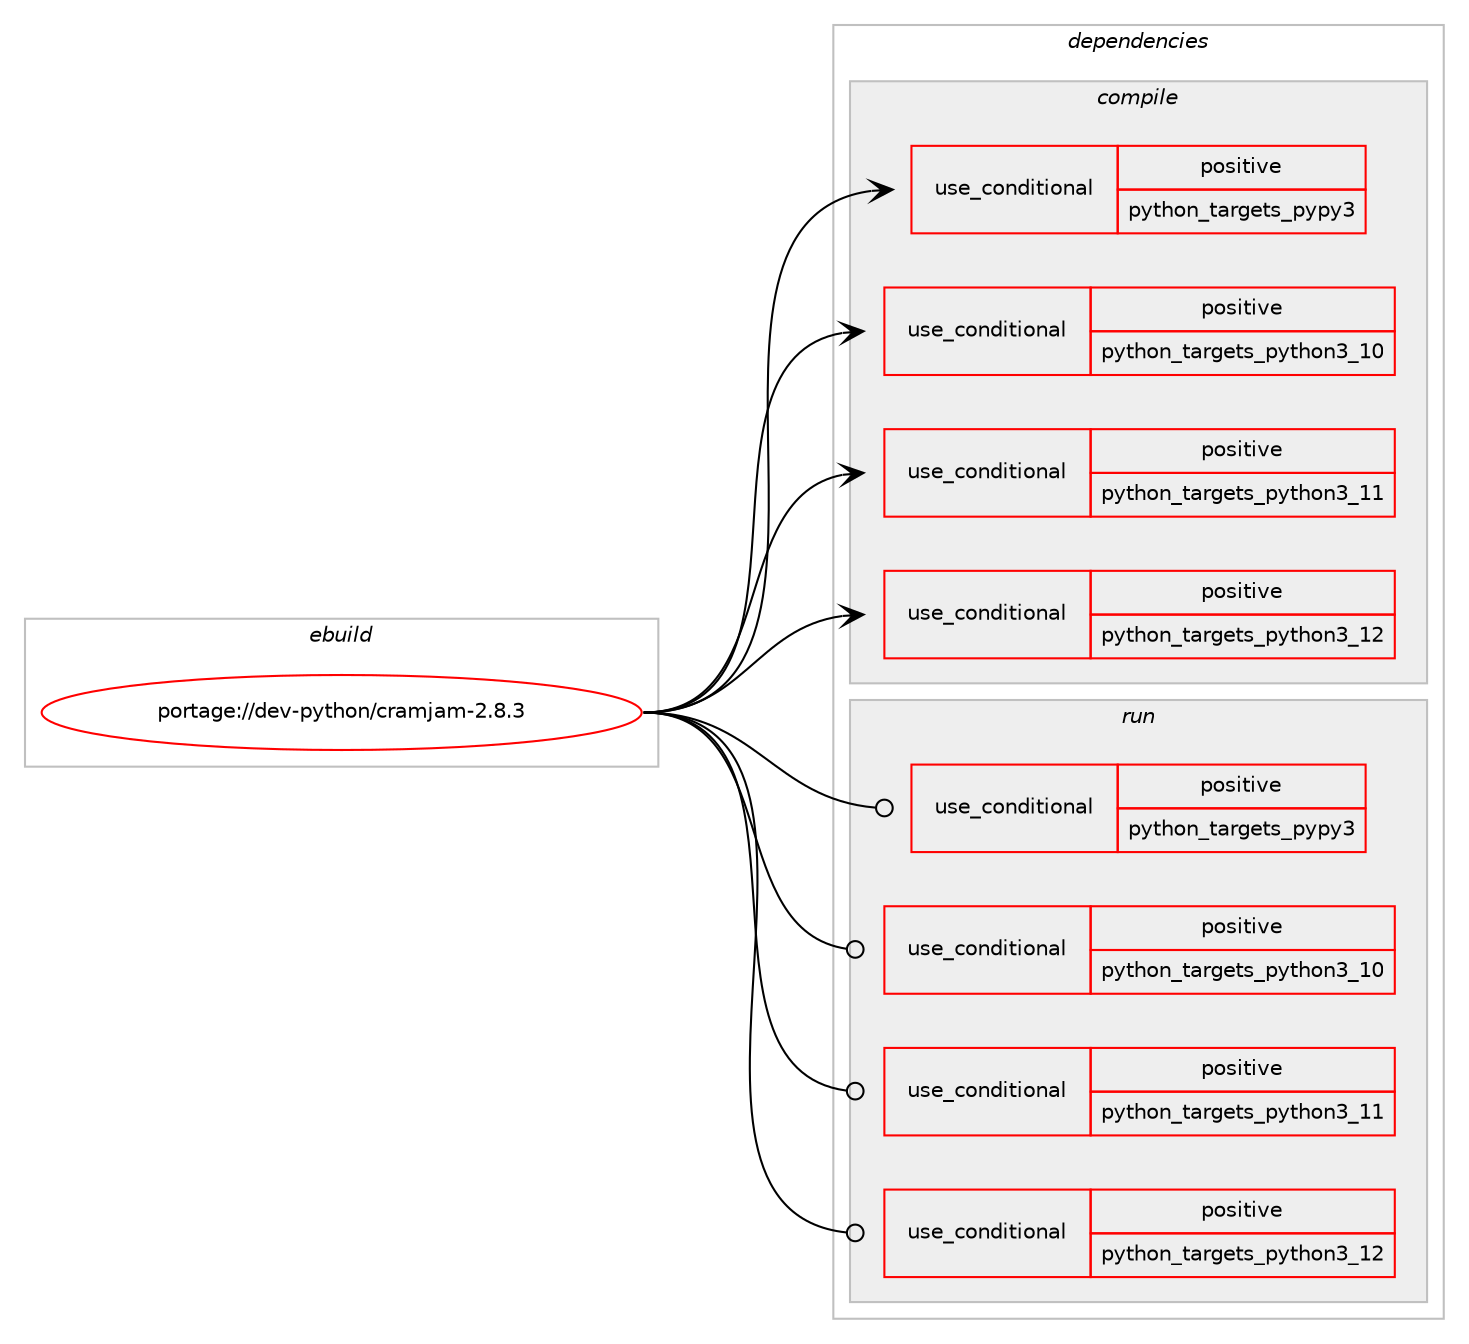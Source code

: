 digraph prolog {

# *************
# Graph options
# *************

newrank=true;
concentrate=true;
compound=true;
graph [rankdir=LR,fontname=Helvetica,fontsize=10,ranksep=1.5];#, ranksep=2.5, nodesep=0.2];
edge  [arrowhead=vee];
node  [fontname=Helvetica,fontsize=10];

# **********
# The ebuild
# **********

subgraph cluster_leftcol {
color=gray;
rank=same;
label=<<i>ebuild</i>>;
id [label="portage://dev-python/cramjam-2.8.3", color=red, width=4, href="../dev-python/cramjam-2.8.3.svg"];
}

# ****************
# The dependencies
# ****************

subgraph cluster_midcol {
color=gray;
label=<<i>dependencies</i>>;
subgraph cluster_compile {
fillcolor="#eeeeee";
style=filled;
label=<<i>compile</i>>;
subgraph cond31029 {
dependency72441 [label=<<TABLE BORDER="0" CELLBORDER="1" CELLSPACING="0" CELLPADDING="4"><TR><TD ROWSPAN="3" CELLPADDING="10">use_conditional</TD></TR><TR><TD>positive</TD></TR><TR><TD>python_targets_pypy3</TD></TR></TABLE>>, shape=none, color=red];
# *** BEGIN UNKNOWN DEPENDENCY TYPE (TODO) ***
# dependency72441 -> package_dependency(portage://dev-python/cramjam-2.8.3,install,no,dev-python,pypy3,none,[,,],any_same_slot,[])
# *** END UNKNOWN DEPENDENCY TYPE (TODO) ***

}
id:e -> dependency72441:w [weight=20,style="solid",arrowhead="vee"];
subgraph cond31030 {
dependency72442 [label=<<TABLE BORDER="0" CELLBORDER="1" CELLSPACING="0" CELLPADDING="4"><TR><TD ROWSPAN="3" CELLPADDING="10">use_conditional</TD></TR><TR><TD>positive</TD></TR><TR><TD>python_targets_python3_10</TD></TR></TABLE>>, shape=none, color=red];
# *** BEGIN UNKNOWN DEPENDENCY TYPE (TODO) ***
# dependency72442 -> package_dependency(portage://dev-python/cramjam-2.8.3,install,no,dev-lang,python,none,[,,],[slot(3.10)],[])
# *** END UNKNOWN DEPENDENCY TYPE (TODO) ***

}
id:e -> dependency72442:w [weight=20,style="solid",arrowhead="vee"];
subgraph cond31031 {
dependency72443 [label=<<TABLE BORDER="0" CELLBORDER="1" CELLSPACING="0" CELLPADDING="4"><TR><TD ROWSPAN="3" CELLPADDING="10">use_conditional</TD></TR><TR><TD>positive</TD></TR><TR><TD>python_targets_python3_11</TD></TR></TABLE>>, shape=none, color=red];
# *** BEGIN UNKNOWN DEPENDENCY TYPE (TODO) ***
# dependency72443 -> package_dependency(portage://dev-python/cramjam-2.8.3,install,no,dev-lang,python,none,[,,],[slot(3.11)],[])
# *** END UNKNOWN DEPENDENCY TYPE (TODO) ***

}
id:e -> dependency72443:w [weight=20,style="solid",arrowhead="vee"];
subgraph cond31032 {
dependency72444 [label=<<TABLE BORDER="0" CELLBORDER="1" CELLSPACING="0" CELLPADDING="4"><TR><TD ROWSPAN="3" CELLPADDING="10">use_conditional</TD></TR><TR><TD>positive</TD></TR><TR><TD>python_targets_python3_12</TD></TR></TABLE>>, shape=none, color=red];
# *** BEGIN UNKNOWN DEPENDENCY TYPE (TODO) ***
# dependency72444 -> package_dependency(portage://dev-python/cramjam-2.8.3,install,no,dev-lang,python,none,[,,],[slot(3.12)],[])
# *** END UNKNOWN DEPENDENCY TYPE (TODO) ***

}
id:e -> dependency72444:w [weight=20,style="solid",arrowhead="vee"];
}
subgraph cluster_compileandrun {
fillcolor="#eeeeee";
style=filled;
label=<<i>compile and run</i>>;
}
subgraph cluster_run {
fillcolor="#eeeeee";
style=filled;
label=<<i>run</i>>;
subgraph cond31033 {
dependency72445 [label=<<TABLE BORDER="0" CELLBORDER="1" CELLSPACING="0" CELLPADDING="4"><TR><TD ROWSPAN="3" CELLPADDING="10">use_conditional</TD></TR><TR><TD>positive</TD></TR><TR><TD>python_targets_pypy3</TD></TR></TABLE>>, shape=none, color=red];
# *** BEGIN UNKNOWN DEPENDENCY TYPE (TODO) ***
# dependency72445 -> package_dependency(portage://dev-python/cramjam-2.8.3,run,no,dev-python,pypy3,none,[,,],any_same_slot,[])
# *** END UNKNOWN DEPENDENCY TYPE (TODO) ***

}
id:e -> dependency72445:w [weight=20,style="solid",arrowhead="odot"];
subgraph cond31034 {
dependency72446 [label=<<TABLE BORDER="0" CELLBORDER="1" CELLSPACING="0" CELLPADDING="4"><TR><TD ROWSPAN="3" CELLPADDING="10">use_conditional</TD></TR><TR><TD>positive</TD></TR><TR><TD>python_targets_python3_10</TD></TR></TABLE>>, shape=none, color=red];
# *** BEGIN UNKNOWN DEPENDENCY TYPE (TODO) ***
# dependency72446 -> package_dependency(portage://dev-python/cramjam-2.8.3,run,no,dev-lang,python,none,[,,],[slot(3.10)],[])
# *** END UNKNOWN DEPENDENCY TYPE (TODO) ***

}
id:e -> dependency72446:w [weight=20,style="solid",arrowhead="odot"];
subgraph cond31035 {
dependency72447 [label=<<TABLE BORDER="0" CELLBORDER="1" CELLSPACING="0" CELLPADDING="4"><TR><TD ROWSPAN="3" CELLPADDING="10">use_conditional</TD></TR><TR><TD>positive</TD></TR><TR><TD>python_targets_python3_11</TD></TR></TABLE>>, shape=none, color=red];
# *** BEGIN UNKNOWN DEPENDENCY TYPE (TODO) ***
# dependency72447 -> package_dependency(portage://dev-python/cramjam-2.8.3,run,no,dev-lang,python,none,[,,],[slot(3.11)],[])
# *** END UNKNOWN DEPENDENCY TYPE (TODO) ***

}
id:e -> dependency72447:w [weight=20,style="solid",arrowhead="odot"];
subgraph cond31036 {
dependency72448 [label=<<TABLE BORDER="0" CELLBORDER="1" CELLSPACING="0" CELLPADDING="4"><TR><TD ROWSPAN="3" CELLPADDING="10">use_conditional</TD></TR><TR><TD>positive</TD></TR><TR><TD>python_targets_python3_12</TD></TR></TABLE>>, shape=none, color=red];
# *** BEGIN UNKNOWN DEPENDENCY TYPE (TODO) ***
# dependency72448 -> package_dependency(portage://dev-python/cramjam-2.8.3,run,no,dev-lang,python,none,[,,],[slot(3.12)],[])
# *** END UNKNOWN DEPENDENCY TYPE (TODO) ***

}
id:e -> dependency72448:w [weight=20,style="solid",arrowhead="odot"];
}
}

# **************
# The candidates
# **************

subgraph cluster_choices {
rank=same;
color=gray;
label=<<i>candidates</i>>;

}

}
